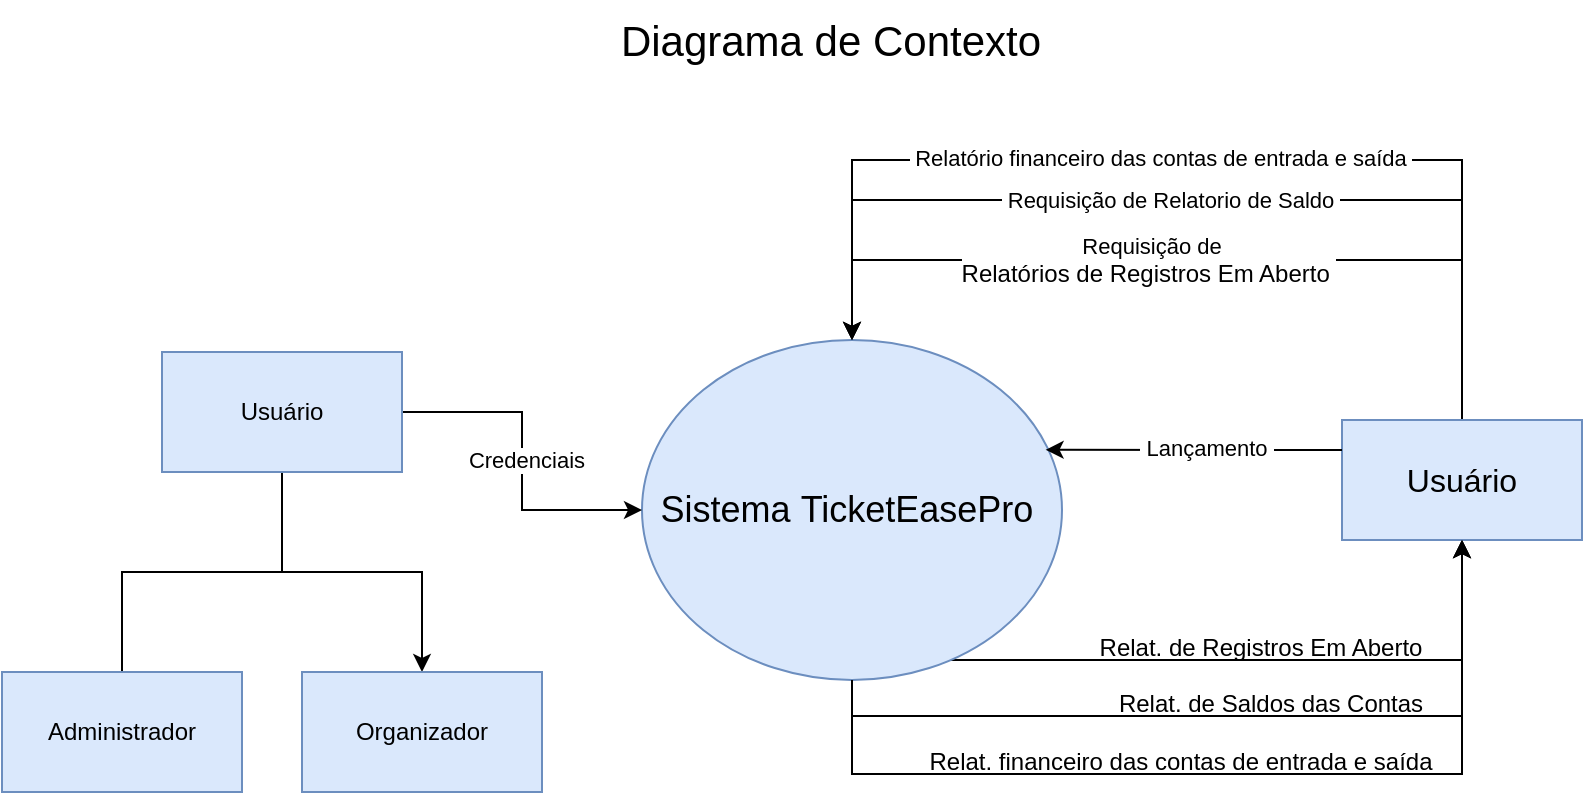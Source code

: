 <mxfile version="23.1.5" type="device">
  <diagram name="Página-1" id="LIUp_uYsf3TW0KPdLcZD">
    <mxGraphModel dx="1114" dy="788" grid="1" gridSize="10" guides="1" tooltips="1" connect="1" arrows="1" fold="1" page="1" pageScale="1" pageWidth="827" pageHeight="1169" math="0" shadow="0">
      <root>
        <mxCell id="0" />
        <mxCell id="1" parent="0" />
        <mxCell id="gVYehIKpmA_jU6BA1H1T-46" style="edgeStyle=orthogonalEdgeStyle;rounded=0;orthogonalLoop=1;jettySize=auto;html=1;entryX=0.5;entryY=1;entryDx=0;entryDy=0;" parent="1" source="NZV2suVXWBAHtvi4GMMo-1" target="gVYehIKpmA_jU6BA1H1T-33" edge="1">
          <mxGeometry relative="1" as="geometry">
            <Array as="points">
              <mxPoint x="730" y="350" />
            </Array>
          </mxGeometry>
        </mxCell>
        <mxCell id="NZV2suVXWBAHtvi4GMMo-1" value="&lt;font style=&quot;font-size: 18px;&quot;&gt;Sistema&amp;nbsp;&lt;/font&gt;&lt;font style=&quot;font-size: 18px;&quot;&gt;TicketEasePro&amp;nbsp;&lt;/font&gt;" style="ellipse;whiteSpace=wrap;html=1;fillColor=#dae8fc;strokeColor=#6c8ebf;" parent="1" vertex="1">
          <mxGeometry x="320" y="190" width="210" height="170" as="geometry" />
        </mxCell>
        <mxCell id="gVYehIKpmA_jU6BA1H1T-32" style="edgeStyle=orthogonalEdgeStyle;rounded=0;orthogonalLoop=1;jettySize=auto;html=1;entryX=0.5;entryY=0;entryDx=0;entryDy=0;endArrow=none;endFill=0;" parent="1" source="NZV2suVXWBAHtvi4GMMo-2" target="NZV2suVXWBAHtvi4GMMo-3" edge="1">
          <mxGeometry relative="1" as="geometry" />
        </mxCell>
        <mxCell id="n_-i3UOSD8twfGX1NIck-2" style="edgeStyle=orthogonalEdgeStyle;rounded=0;orthogonalLoop=1;jettySize=auto;html=1;" edge="1" parent="1" source="NZV2suVXWBAHtvi4GMMo-2" target="n_-i3UOSD8twfGX1NIck-1">
          <mxGeometry relative="1" as="geometry" />
        </mxCell>
        <mxCell id="n_-i3UOSD8twfGX1NIck-3" style="edgeStyle=orthogonalEdgeStyle;rounded=0;orthogonalLoop=1;jettySize=auto;html=1;entryX=0;entryY=0.5;entryDx=0;entryDy=0;" edge="1" parent="1" source="NZV2suVXWBAHtvi4GMMo-2" target="NZV2suVXWBAHtvi4GMMo-1">
          <mxGeometry relative="1" as="geometry" />
        </mxCell>
        <mxCell id="n_-i3UOSD8twfGX1NIck-4" value="Credenciais" style="edgeLabel;html=1;align=center;verticalAlign=middle;resizable=0;points=[];" vertex="1" connectable="0" parent="n_-i3UOSD8twfGX1NIck-3">
          <mxGeometry x="-0.006" y="2" relative="1" as="geometry">
            <mxPoint as="offset" />
          </mxGeometry>
        </mxCell>
        <mxCell id="NZV2suVXWBAHtvi4GMMo-2" value="Usuário" style="rounded=0;whiteSpace=wrap;html=1;fillColor=#dae8fc;strokeColor=#6c8ebf;" parent="1" vertex="1">
          <mxGeometry x="80" y="196" width="120" height="60" as="geometry" />
        </mxCell>
        <mxCell id="NZV2suVXWBAHtvi4GMMo-3" value="Administrador" style="rounded=0;whiteSpace=wrap;html=1;fillColor=#dae8fc;strokeColor=#6c8ebf;" parent="1" vertex="1">
          <mxGeometry y="356" width="120" height="60" as="geometry" />
        </mxCell>
        <mxCell id="gVYehIKpmA_jU6BA1H1T-68" style="edgeStyle=orthogonalEdgeStyle;rounded=0;orthogonalLoop=1;jettySize=auto;html=1;entryX=0.5;entryY=0;entryDx=0;entryDy=0;" parent="1" source="gVYehIKpmA_jU6BA1H1T-33" target="NZV2suVXWBAHtvi4GMMo-1" edge="1">
          <mxGeometry relative="1" as="geometry">
            <Array as="points">
              <mxPoint x="730" y="100" />
              <mxPoint x="425" y="100" />
            </Array>
          </mxGeometry>
        </mxCell>
        <mxCell id="gVYehIKpmA_jU6BA1H1T-71" value="&amp;nbsp;Relatório financeiro das contas de entrada e saída&amp;nbsp;" style="edgeLabel;html=1;align=center;verticalAlign=middle;resizable=0;points=[];" parent="gVYehIKpmA_jU6BA1H1T-68" vertex="1" connectable="0">
          <mxGeometry x="0.071" y="-1" relative="1" as="geometry">
            <mxPoint as="offset" />
          </mxGeometry>
        </mxCell>
        <mxCell id="gVYehIKpmA_jU6BA1H1T-69" style="edgeStyle=orthogonalEdgeStyle;rounded=0;orthogonalLoop=1;jettySize=auto;html=1;entryX=0.5;entryY=0;entryDx=0;entryDy=0;" parent="1" source="gVYehIKpmA_jU6BA1H1T-33" target="NZV2suVXWBAHtvi4GMMo-1" edge="1">
          <mxGeometry relative="1" as="geometry">
            <Array as="points">
              <mxPoint x="730" y="120" />
              <mxPoint x="425" y="120" />
            </Array>
          </mxGeometry>
        </mxCell>
        <mxCell id="gVYehIKpmA_jU6BA1H1T-72" value="&amp;nbsp;Requisição de Relatorio de Saldo&amp;nbsp;" style="edgeLabel;html=1;align=center;verticalAlign=middle;resizable=0;points=[];" parent="gVYehIKpmA_jU6BA1H1T-69" vertex="1" connectable="0">
          <mxGeometry x="0.053" y="1" relative="1" as="geometry">
            <mxPoint x="-1" y="-1" as="offset" />
          </mxGeometry>
        </mxCell>
        <mxCell id="gVYehIKpmA_jU6BA1H1T-70" style="edgeStyle=orthogonalEdgeStyle;rounded=0;orthogonalLoop=1;jettySize=auto;html=1;entryX=0.5;entryY=0;entryDx=0;entryDy=0;" parent="1" source="gVYehIKpmA_jU6BA1H1T-33" target="NZV2suVXWBAHtvi4GMMo-1" edge="1">
          <mxGeometry relative="1" as="geometry">
            <Array as="points">
              <mxPoint x="730" y="150" />
              <mxPoint x="425" y="150" />
            </Array>
          </mxGeometry>
        </mxCell>
        <mxCell id="gVYehIKpmA_jU6BA1H1T-73" value="&amp;nbsp;Requisição de&lt;br style=&quot;border-color: var(--border-color); font-size: 12px;&quot;&gt;&lt;span style=&quot;font-size: 12px;&quot;&gt;Relatórios de Registros Em Aberto&amp;nbsp;&lt;/span&gt;" style="edgeLabel;html=1;align=center;verticalAlign=middle;resizable=0;points=[];" parent="gVYehIKpmA_jU6BA1H1T-70" vertex="1" connectable="0">
          <mxGeometry x="0.126" y="2" relative="1" as="geometry">
            <mxPoint x="2" y="-2" as="offset" />
          </mxGeometry>
        </mxCell>
        <mxCell id="gVYehIKpmA_jU6BA1H1T-33" value="&lt;font style=&quot;font-size: 16px;&quot;&gt;Usuário&lt;/font&gt;" style="rounded=0;whiteSpace=wrap;html=1;fillColor=#dae8fc;strokeColor=#6c8ebf;" parent="1" vertex="1">
          <mxGeometry x="670" y="230" width="120" height="60" as="geometry" />
        </mxCell>
        <mxCell id="gVYehIKpmA_jU6BA1H1T-47" value="Relat. de Registros Em Aberto" style="text;html=1;align=center;verticalAlign=middle;resizable=0;points=[];autosize=1;strokeColor=none;fillColor=none;" parent="1" vertex="1">
          <mxGeometry x="539" y="329" width="180" height="30" as="geometry" />
        </mxCell>
        <mxCell id="gVYehIKpmA_jU6BA1H1T-51" value="Relat. de Saldos das Contas" style="text;html=1;align=center;verticalAlign=middle;resizable=0;points=[];autosize=1;strokeColor=none;fillColor=none;" parent="1" vertex="1">
          <mxGeometry x="544" y="357" width="180" height="30" as="geometry" />
        </mxCell>
        <mxCell id="gVYehIKpmA_jU6BA1H1T-53" style="edgeStyle=orthogonalEdgeStyle;rounded=0;orthogonalLoop=1;jettySize=auto;html=1;exitX=0.5;exitY=1;exitDx=0;exitDy=0;" parent="1" source="NZV2suVXWBAHtvi4GMMo-1" target="gVYehIKpmA_jU6BA1H1T-33" edge="1">
          <mxGeometry relative="1" as="geometry">
            <mxPoint x="410" y="410" as="sourcePoint" />
            <mxPoint x="730" y="330" as="targetPoint" />
            <Array as="points">
              <mxPoint x="425" y="407" />
              <mxPoint x="730" y="407" />
            </Array>
          </mxGeometry>
        </mxCell>
        <mxCell id="gVYehIKpmA_jU6BA1H1T-54" value="Relat. financeiro das contas de entrada e saída" style="text;html=1;align=center;verticalAlign=middle;resizable=0;points=[];autosize=1;strokeColor=none;fillColor=none;" parent="1" vertex="1">
          <mxGeometry x="449" y="386" width="280" height="30" as="geometry" />
        </mxCell>
        <mxCell id="gVYehIKpmA_jU6BA1H1T-55" style="edgeStyle=orthogonalEdgeStyle;rounded=0;orthogonalLoop=1;jettySize=auto;html=1;entryX=0.5;entryY=1;entryDx=0;entryDy=0;" parent="1" source="NZV2suVXWBAHtvi4GMMo-1" target="gVYehIKpmA_jU6BA1H1T-33" edge="1">
          <mxGeometry relative="1" as="geometry">
            <mxPoint x="474" y="378" as="sourcePoint" />
            <mxPoint x="730" y="274" as="targetPoint" />
            <Array as="points">
              <mxPoint x="425" y="378" />
              <mxPoint x="730" y="378" />
            </Array>
          </mxGeometry>
        </mxCell>
        <mxCell id="gVYehIKpmA_jU6BA1H1T-74" style="edgeStyle=orthogonalEdgeStyle;rounded=0;orthogonalLoop=1;jettySize=auto;html=1;exitX=0;exitY=0.25;exitDx=0;exitDy=0;entryX=0.961;entryY=0.323;entryDx=0;entryDy=0;entryPerimeter=0;" parent="1" source="gVYehIKpmA_jU6BA1H1T-33" target="NZV2suVXWBAHtvi4GMMo-1" edge="1">
          <mxGeometry relative="1" as="geometry" />
        </mxCell>
        <mxCell id="gVYehIKpmA_jU6BA1H1T-75" value="&amp;nbsp;Lançamento&amp;nbsp;" style="edgeLabel;html=1;align=center;verticalAlign=middle;resizable=0;points=[];" parent="gVYehIKpmA_jU6BA1H1T-74" vertex="1" connectable="0">
          <mxGeometry x="-0.056" y="-1" relative="1" as="geometry">
            <mxPoint x="2" as="offset" />
          </mxGeometry>
        </mxCell>
        <mxCell id="gVYehIKpmA_jU6BA1H1T-82" value="&lt;font style=&quot;font-size: 21px;&quot;&gt;Diagrama de Contexto&lt;/font&gt;" style="text;html=1;align=center;verticalAlign=middle;resizable=0;points=[];autosize=1;strokeColor=none;fillColor=none;strokeWidth=5;" parent="1" vertex="1">
          <mxGeometry x="299" y="20" width="230" height="40" as="geometry" />
        </mxCell>
        <mxCell id="n_-i3UOSD8twfGX1NIck-1" value="Organizador" style="rounded=0;whiteSpace=wrap;html=1;fillColor=#dae8fc;strokeColor=#6c8ebf;" vertex="1" parent="1">
          <mxGeometry x="150" y="356" width="120" height="60" as="geometry" />
        </mxCell>
      </root>
    </mxGraphModel>
  </diagram>
</mxfile>
